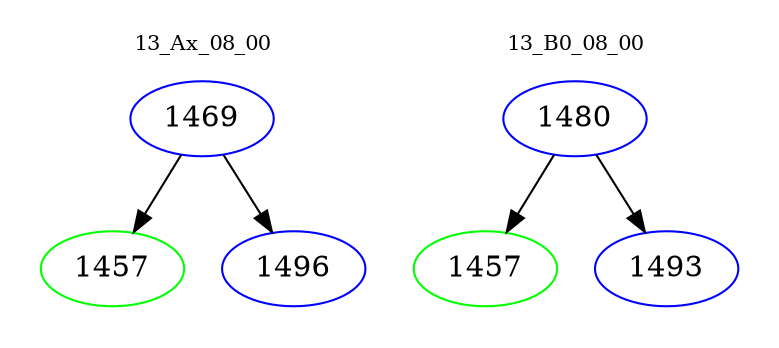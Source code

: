 digraph{
subgraph cluster_0 {
color = white
label = "13_Ax_08_00";
fontsize=10;
T0_1469 [label="1469", color="blue"]
T0_1469 -> T0_1457 [color="black"]
T0_1457 [label="1457", color="green"]
T0_1469 -> T0_1496 [color="black"]
T0_1496 [label="1496", color="blue"]
}
subgraph cluster_1 {
color = white
label = "13_B0_08_00";
fontsize=10;
T1_1480 [label="1480", color="blue"]
T1_1480 -> T1_1457 [color="black"]
T1_1457 [label="1457", color="green"]
T1_1480 -> T1_1493 [color="black"]
T1_1493 [label="1493", color="blue"]
}
}
